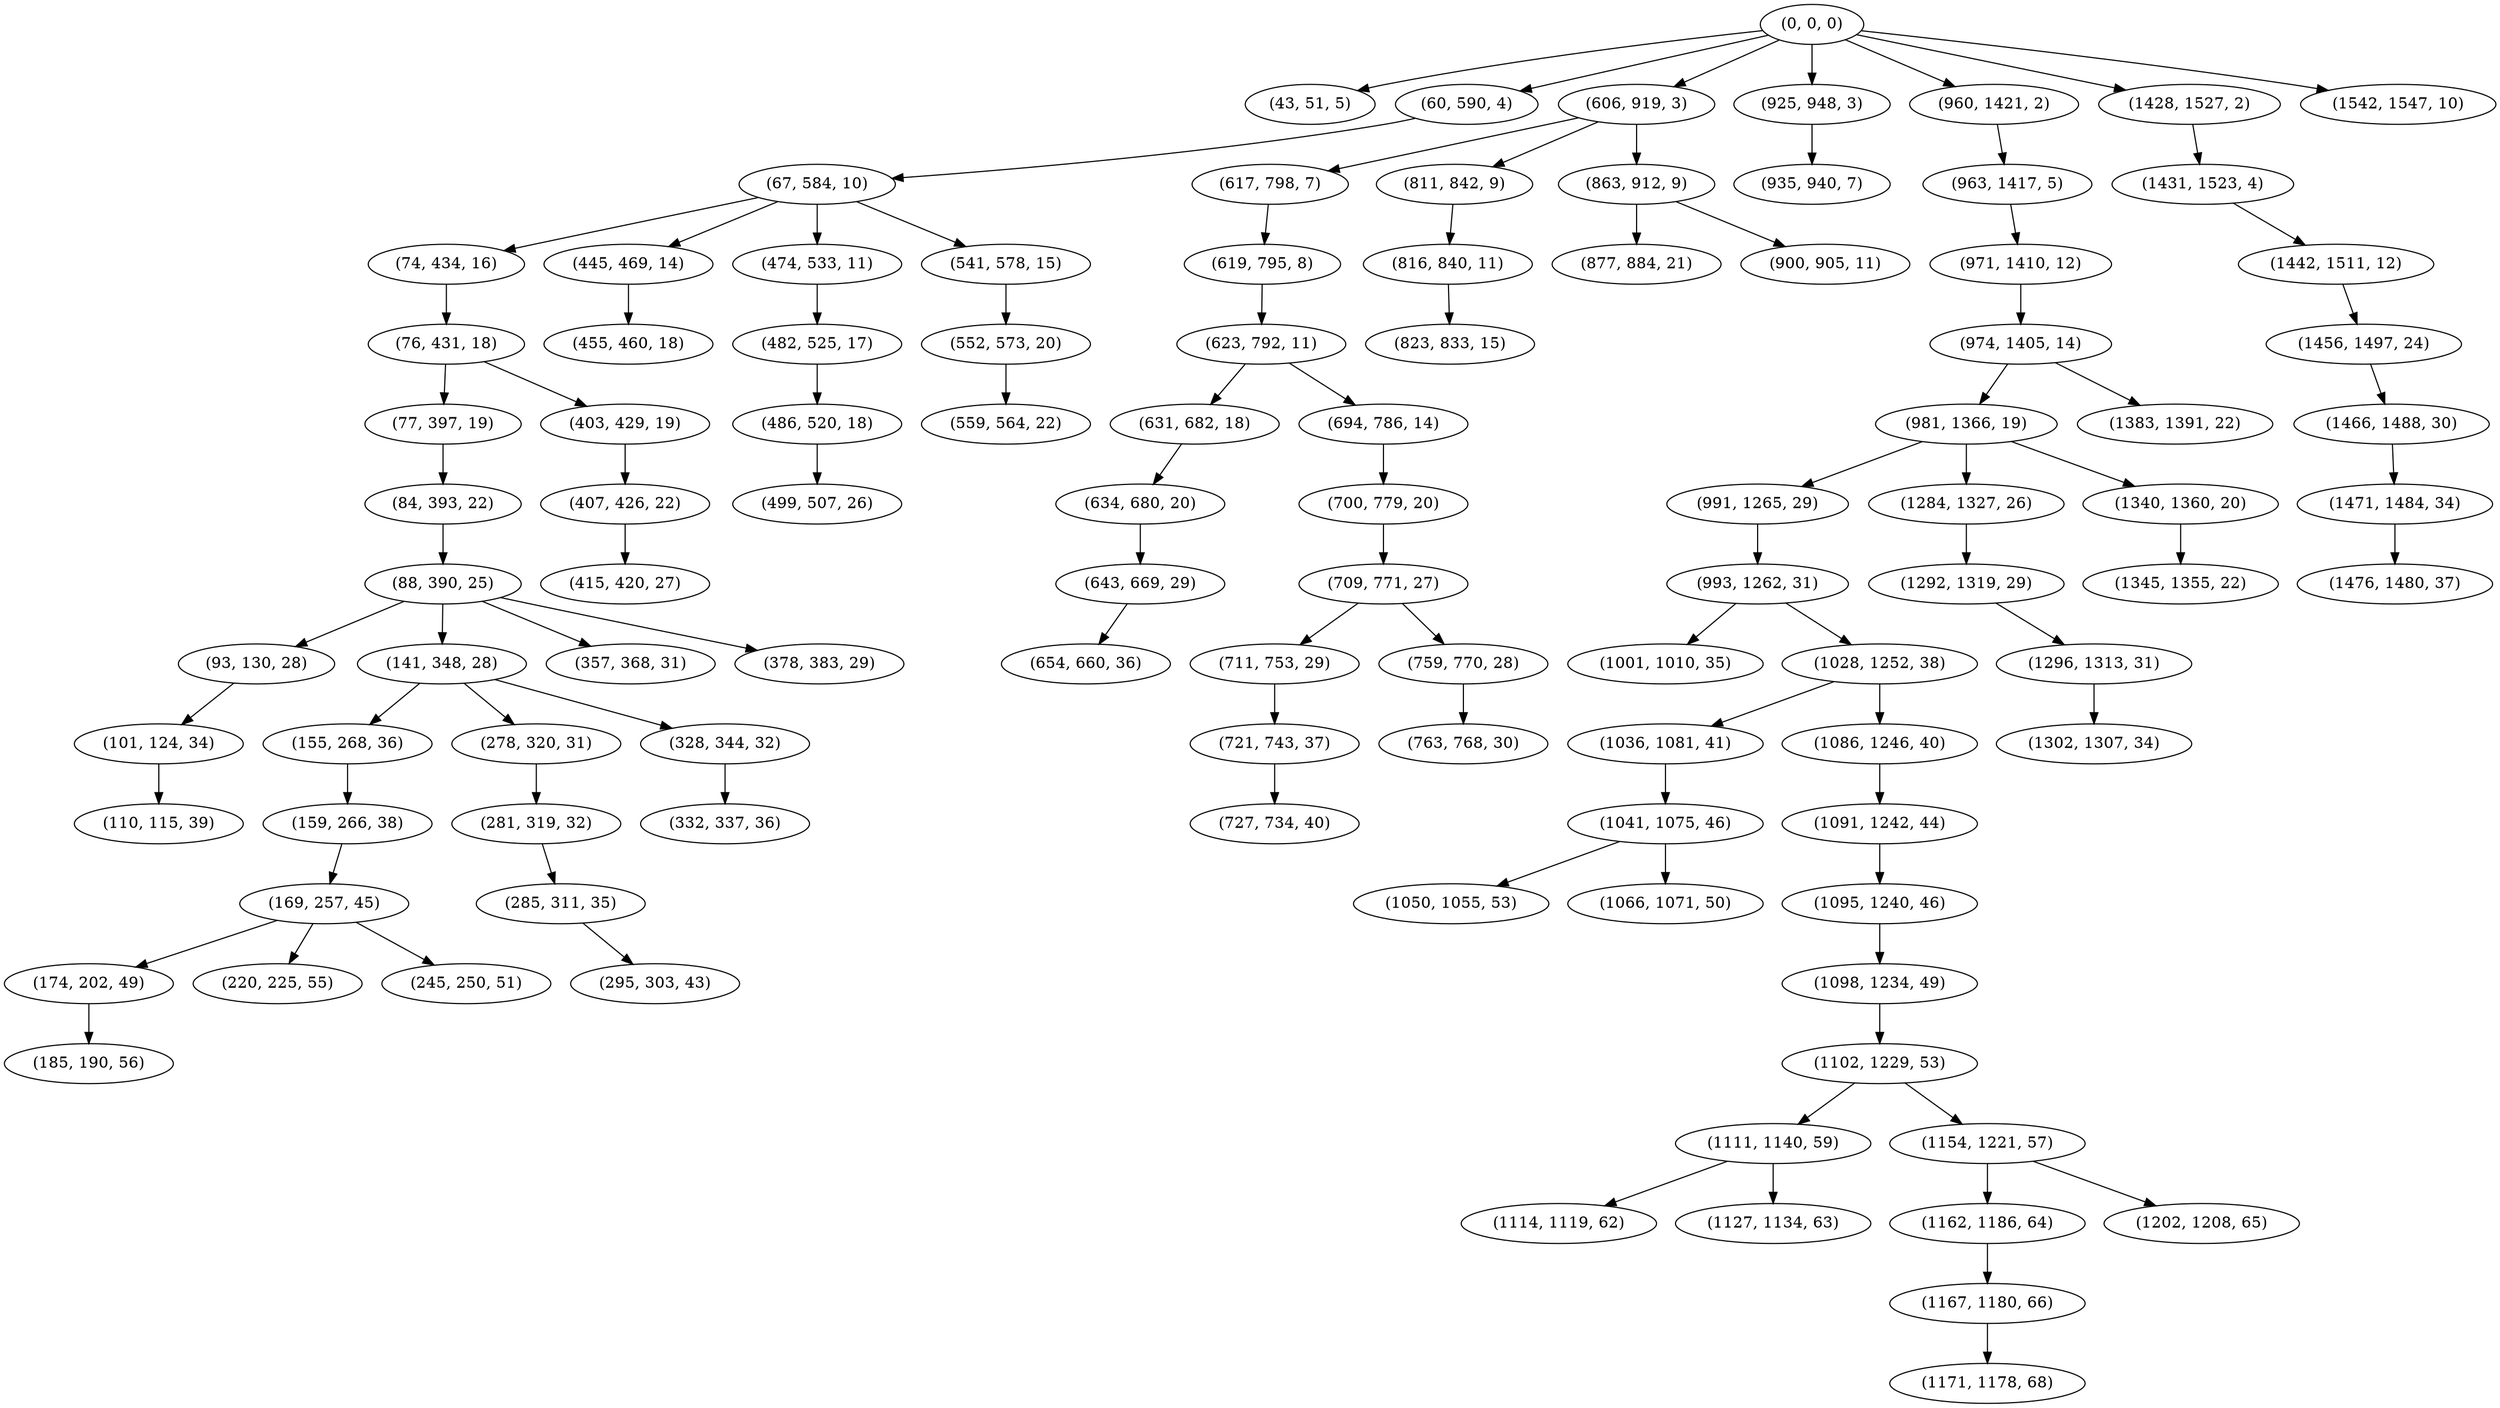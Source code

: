 digraph tree {
    "(0, 0, 0)";
    "(43, 51, 5)";
    "(60, 590, 4)";
    "(67, 584, 10)";
    "(74, 434, 16)";
    "(76, 431, 18)";
    "(77, 397, 19)";
    "(84, 393, 22)";
    "(88, 390, 25)";
    "(93, 130, 28)";
    "(101, 124, 34)";
    "(110, 115, 39)";
    "(141, 348, 28)";
    "(155, 268, 36)";
    "(159, 266, 38)";
    "(169, 257, 45)";
    "(174, 202, 49)";
    "(185, 190, 56)";
    "(220, 225, 55)";
    "(245, 250, 51)";
    "(278, 320, 31)";
    "(281, 319, 32)";
    "(285, 311, 35)";
    "(295, 303, 43)";
    "(328, 344, 32)";
    "(332, 337, 36)";
    "(357, 368, 31)";
    "(378, 383, 29)";
    "(403, 429, 19)";
    "(407, 426, 22)";
    "(415, 420, 27)";
    "(445, 469, 14)";
    "(455, 460, 18)";
    "(474, 533, 11)";
    "(482, 525, 17)";
    "(486, 520, 18)";
    "(499, 507, 26)";
    "(541, 578, 15)";
    "(552, 573, 20)";
    "(559, 564, 22)";
    "(606, 919, 3)";
    "(617, 798, 7)";
    "(619, 795, 8)";
    "(623, 792, 11)";
    "(631, 682, 18)";
    "(634, 680, 20)";
    "(643, 669, 29)";
    "(654, 660, 36)";
    "(694, 786, 14)";
    "(700, 779, 20)";
    "(709, 771, 27)";
    "(711, 753, 29)";
    "(721, 743, 37)";
    "(727, 734, 40)";
    "(759, 770, 28)";
    "(763, 768, 30)";
    "(811, 842, 9)";
    "(816, 840, 11)";
    "(823, 833, 15)";
    "(863, 912, 9)";
    "(877, 884, 21)";
    "(900, 905, 11)";
    "(925, 948, 3)";
    "(935, 940, 7)";
    "(960, 1421, 2)";
    "(963, 1417, 5)";
    "(971, 1410, 12)";
    "(974, 1405, 14)";
    "(981, 1366, 19)";
    "(991, 1265, 29)";
    "(993, 1262, 31)";
    "(1001, 1010, 35)";
    "(1028, 1252, 38)";
    "(1036, 1081, 41)";
    "(1041, 1075, 46)";
    "(1050, 1055, 53)";
    "(1066, 1071, 50)";
    "(1086, 1246, 40)";
    "(1091, 1242, 44)";
    "(1095, 1240, 46)";
    "(1098, 1234, 49)";
    "(1102, 1229, 53)";
    "(1111, 1140, 59)";
    "(1114, 1119, 62)";
    "(1127, 1134, 63)";
    "(1154, 1221, 57)";
    "(1162, 1186, 64)";
    "(1167, 1180, 66)";
    "(1171, 1178, 68)";
    "(1202, 1208, 65)";
    "(1284, 1327, 26)";
    "(1292, 1319, 29)";
    "(1296, 1313, 31)";
    "(1302, 1307, 34)";
    "(1340, 1360, 20)";
    "(1345, 1355, 22)";
    "(1383, 1391, 22)";
    "(1428, 1527, 2)";
    "(1431, 1523, 4)";
    "(1442, 1511, 12)";
    "(1456, 1497, 24)";
    "(1466, 1488, 30)";
    "(1471, 1484, 34)";
    "(1476, 1480, 37)";
    "(1542, 1547, 10)";
    "(0, 0, 0)" -> "(43, 51, 5)";
    "(0, 0, 0)" -> "(60, 590, 4)";
    "(0, 0, 0)" -> "(606, 919, 3)";
    "(0, 0, 0)" -> "(925, 948, 3)";
    "(0, 0, 0)" -> "(960, 1421, 2)";
    "(0, 0, 0)" -> "(1428, 1527, 2)";
    "(0, 0, 0)" -> "(1542, 1547, 10)";
    "(60, 590, 4)" -> "(67, 584, 10)";
    "(67, 584, 10)" -> "(74, 434, 16)";
    "(67, 584, 10)" -> "(445, 469, 14)";
    "(67, 584, 10)" -> "(474, 533, 11)";
    "(67, 584, 10)" -> "(541, 578, 15)";
    "(74, 434, 16)" -> "(76, 431, 18)";
    "(76, 431, 18)" -> "(77, 397, 19)";
    "(76, 431, 18)" -> "(403, 429, 19)";
    "(77, 397, 19)" -> "(84, 393, 22)";
    "(84, 393, 22)" -> "(88, 390, 25)";
    "(88, 390, 25)" -> "(93, 130, 28)";
    "(88, 390, 25)" -> "(141, 348, 28)";
    "(88, 390, 25)" -> "(357, 368, 31)";
    "(88, 390, 25)" -> "(378, 383, 29)";
    "(93, 130, 28)" -> "(101, 124, 34)";
    "(101, 124, 34)" -> "(110, 115, 39)";
    "(141, 348, 28)" -> "(155, 268, 36)";
    "(141, 348, 28)" -> "(278, 320, 31)";
    "(141, 348, 28)" -> "(328, 344, 32)";
    "(155, 268, 36)" -> "(159, 266, 38)";
    "(159, 266, 38)" -> "(169, 257, 45)";
    "(169, 257, 45)" -> "(174, 202, 49)";
    "(169, 257, 45)" -> "(220, 225, 55)";
    "(169, 257, 45)" -> "(245, 250, 51)";
    "(174, 202, 49)" -> "(185, 190, 56)";
    "(278, 320, 31)" -> "(281, 319, 32)";
    "(281, 319, 32)" -> "(285, 311, 35)";
    "(285, 311, 35)" -> "(295, 303, 43)";
    "(328, 344, 32)" -> "(332, 337, 36)";
    "(403, 429, 19)" -> "(407, 426, 22)";
    "(407, 426, 22)" -> "(415, 420, 27)";
    "(445, 469, 14)" -> "(455, 460, 18)";
    "(474, 533, 11)" -> "(482, 525, 17)";
    "(482, 525, 17)" -> "(486, 520, 18)";
    "(486, 520, 18)" -> "(499, 507, 26)";
    "(541, 578, 15)" -> "(552, 573, 20)";
    "(552, 573, 20)" -> "(559, 564, 22)";
    "(606, 919, 3)" -> "(617, 798, 7)";
    "(606, 919, 3)" -> "(811, 842, 9)";
    "(606, 919, 3)" -> "(863, 912, 9)";
    "(617, 798, 7)" -> "(619, 795, 8)";
    "(619, 795, 8)" -> "(623, 792, 11)";
    "(623, 792, 11)" -> "(631, 682, 18)";
    "(623, 792, 11)" -> "(694, 786, 14)";
    "(631, 682, 18)" -> "(634, 680, 20)";
    "(634, 680, 20)" -> "(643, 669, 29)";
    "(643, 669, 29)" -> "(654, 660, 36)";
    "(694, 786, 14)" -> "(700, 779, 20)";
    "(700, 779, 20)" -> "(709, 771, 27)";
    "(709, 771, 27)" -> "(711, 753, 29)";
    "(709, 771, 27)" -> "(759, 770, 28)";
    "(711, 753, 29)" -> "(721, 743, 37)";
    "(721, 743, 37)" -> "(727, 734, 40)";
    "(759, 770, 28)" -> "(763, 768, 30)";
    "(811, 842, 9)" -> "(816, 840, 11)";
    "(816, 840, 11)" -> "(823, 833, 15)";
    "(863, 912, 9)" -> "(877, 884, 21)";
    "(863, 912, 9)" -> "(900, 905, 11)";
    "(925, 948, 3)" -> "(935, 940, 7)";
    "(960, 1421, 2)" -> "(963, 1417, 5)";
    "(963, 1417, 5)" -> "(971, 1410, 12)";
    "(971, 1410, 12)" -> "(974, 1405, 14)";
    "(974, 1405, 14)" -> "(981, 1366, 19)";
    "(974, 1405, 14)" -> "(1383, 1391, 22)";
    "(981, 1366, 19)" -> "(991, 1265, 29)";
    "(981, 1366, 19)" -> "(1284, 1327, 26)";
    "(981, 1366, 19)" -> "(1340, 1360, 20)";
    "(991, 1265, 29)" -> "(993, 1262, 31)";
    "(993, 1262, 31)" -> "(1001, 1010, 35)";
    "(993, 1262, 31)" -> "(1028, 1252, 38)";
    "(1028, 1252, 38)" -> "(1036, 1081, 41)";
    "(1028, 1252, 38)" -> "(1086, 1246, 40)";
    "(1036, 1081, 41)" -> "(1041, 1075, 46)";
    "(1041, 1075, 46)" -> "(1050, 1055, 53)";
    "(1041, 1075, 46)" -> "(1066, 1071, 50)";
    "(1086, 1246, 40)" -> "(1091, 1242, 44)";
    "(1091, 1242, 44)" -> "(1095, 1240, 46)";
    "(1095, 1240, 46)" -> "(1098, 1234, 49)";
    "(1098, 1234, 49)" -> "(1102, 1229, 53)";
    "(1102, 1229, 53)" -> "(1111, 1140, 59)";
    "(1102, 1229, 53)" -> "(1154, 1221, 57)";
    "(1111, 1140, 59)" -> "(1114, 1119, 62)";
    "(1111, 1140, 59)" -> "(1127, 1134, 63)";
    "(1154, 1221, 57)" -> "(1162, 1186, 64)";
    "(1154, 1221, 57)" -> "(1202, 1208, 65)";
    "(1162, 1186, 64)" -> "(1167, 1180, 66)";
    "(1167, 1180, 66)" -> "(1171, 1178, 68)";
    "(1284, 1327, 26)" -> "(1292, 1319, 29)";
    "(1292, 1319, 29)" -> "(1296, 1313, 31)";
    "(1296, 1313, 31)" -> "(1302, 1307, 34)";
    "(1340, 1360, 20)" -> "(1345, 1355, 22)";
    "(1428, 1527, 2)" -> "(1431, 1523, 4)";
    "(1431, 1523, 4)" -> "(1442, 1511, 12)";
    "(1442, 1511, 12)" -> "(1456, 1497, 24)";
    "(1456, 1497, 24)" -> "(1466, 1488, 30)";
    "(1466, 1488, 30)" -> "(1471, 1484, 34)";
    "(1471, 1484, 34)" -> "(1476, 1480, 37)";
}
